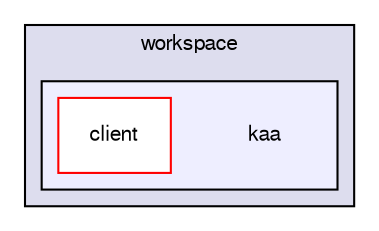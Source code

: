 digraph "/var/lib/jenkins/workspace/kaa" {
  bgcolor=transparent;
  compound=true
  node [ fontsize="10", fontname="FreeSans"];
  edge [ labelfontsize="10", labelfontname="FreeSans"];
  subgraph clusterdir_1dcd01091481739a08e0557cc0b23ccc {
    graph [ bgcolor="#ddddee", pencolor="black", label="workspace" fontname="FreeSans", fontsize="10", URL="dir_1dcd01091481739a08e0557cc0b23ccc.html"]
  subgraph clusterdir_ce5d9cec498ae891b1d67368232ddc25 {
    graph [ bgcolor="#eeeeff", pencolor="black", label="" URL="dir_ce5d9cec498ae891b1d67368232ddc25.html"];
    dir_ce5d9cec498ae891b1d67368232ddc25 [shape=plaintext label="kaa"];
    dir_150f8d64c8890268dff95839803127b1 [shape=box label="client" color="red" fillcolor="white" style="filled" URL="dir_150f8d64c8890268dff95839803127b1.html"];
  }
  }
}

